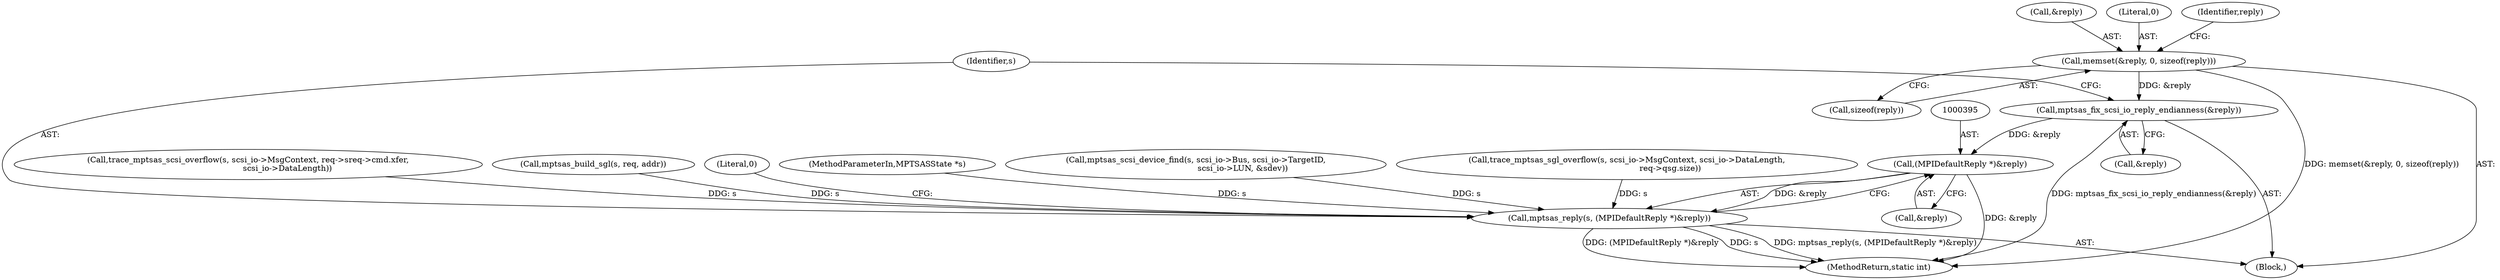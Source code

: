 digraph "0_qemu_670e56d3ed2918b3861d9216f2c0540d9e9ae0d5@API" {
"1000323" [label="(Call,memset(&reply, 0, sizeof(reply)))"];
"1000389" [label="(Call,mptsas_fix_scsi_io_reply_endianness(&reply))"];
"1000394" [label="(Call,(MPIDefaultReply *)&reply)"];
"1000392" [label="(Call,mptsas_reply(s, (MPIDefaultReply *)&reply))"];
"1000324" [label="(Call,&reply)"];
"1000301" [label="(Call,trace_mptsas_scsi_overflow(s, scsi_io->MsgContext, req->sreq->cmd.xfer,\n                               scsi_io->DataLength))"];
"1000392" [label="(Call,mptsas_reply(s, (MPIDefaultReply *)&reply))"];
"1000389" [label="(Call,mptsas_fix_scsi_io_reply_endianness(&reply))"];
"1000390" [label="(Call,&reply)"];
"1000326" [label="(Literal,0)"];
"1000393" [label="(Identifier,s)"];
"1000171" [label="(Call,mptsas_build_sgl(s, req, addr))"];
"1000331" [label="(Identifier,reply)"];
"1000400" [label="(MethodReturn,static int)"];
"1000394" [label="(Call,(MPIDefaultReply *)&reply)"];
"1000396" [label="(Call,&reply)"];
"1000104" [label="(Block,)"];
"1000399" [label="(Literal,0)"];
"1000101" [label="(MethodParameterIn,MPTSASState *s)"];
"1000323" [label="(Call,memset(&reply, 0, sizeof(reply)))"];
"1000129" [label="(Call,mptsas_scsi_device_find(s, scsi_io->Bus, scsi_io->TargetID,\n                                     scsi_io->LUN, &sdev))"];
"1000190" [label="(Call,trace_mptsas_sgl_overflow(s, scsi_io->MsgContext, scsi_io->DataLength,\n                                  req->qsg.size))"];
"1000327" [label="(Call,sizeof(reply))"];
"1000323" -> "1000104"  [label="AST: "];
"1000323" -> "1000327"  [label="CFG: "];
"1000324" -> "1000323"  [label="AST: "];
"1000326" -> "1000323"  [label="AST: "];
"1000327" -> "1000323"  [label="AST: "];
"1000331" -> "1000323"  [label="CFG: "];
"1000323" -> "1000400"  [label="DDG: memset(&reply, 0, sizeof(reply))"];
"1000323" -> "1000389"  [label="DDG: &reply"];
"1000389" -> "1000104"  [label="AST: "];
"1000389" -> "1000390"  [label="CFG: "];
"1000390" -> "1000389"  [label="AST: "];
"1000393" -> "1000389"  [label="CFG: "];
"1000389" -> "1000400"  [label="DDG: mptsas_fix_scsi_io_reply_endianness(&reply)"];
"1000389" -> "1000394"  [label="DDG: &reply"];
"1000394" -> "1000392"  [label="AST: "];
"1000394" -> "1000396"  [label="CFG: "];
"1000395" -> "1000394"  [label="AST: "];
"1000396" -> "1000394"  [label="AST: "];
"1000392" -> "1000394"  [label="CFG: "];
"1000394" -> "1000400"  [label="DDG: &reply"];
"1000394" -> "1000392"  [label="DDG: &reply"];
"1000392" -> "1000104"  [label="AST: "];
"1000393" -> "1000392"  [label="AST: "];
"1000399" -> "1000392"  [label="CFG: "];
"1000392" -> "1000400"  [label="DDG: mptsas_reply(s, (MPIDefaultReply *)&reply)"];
"1000392" -> "1000400"  [label="DDG: (MPIDefaultReply *)&reply"];
"1000392" -> "1000400"  [label="DDG: s"];
"1000129" -> "1000392"  [label="DDG: s"];
"1000171" -> "1000392"  [label="DDG: s"];
"1000190" -> "1000392"  [label="DDG: s"];
"1000301" -> "1000392"  [label="DDG: s"];
"1000101" -> "1000392"  [label="DDG: s"];
}

